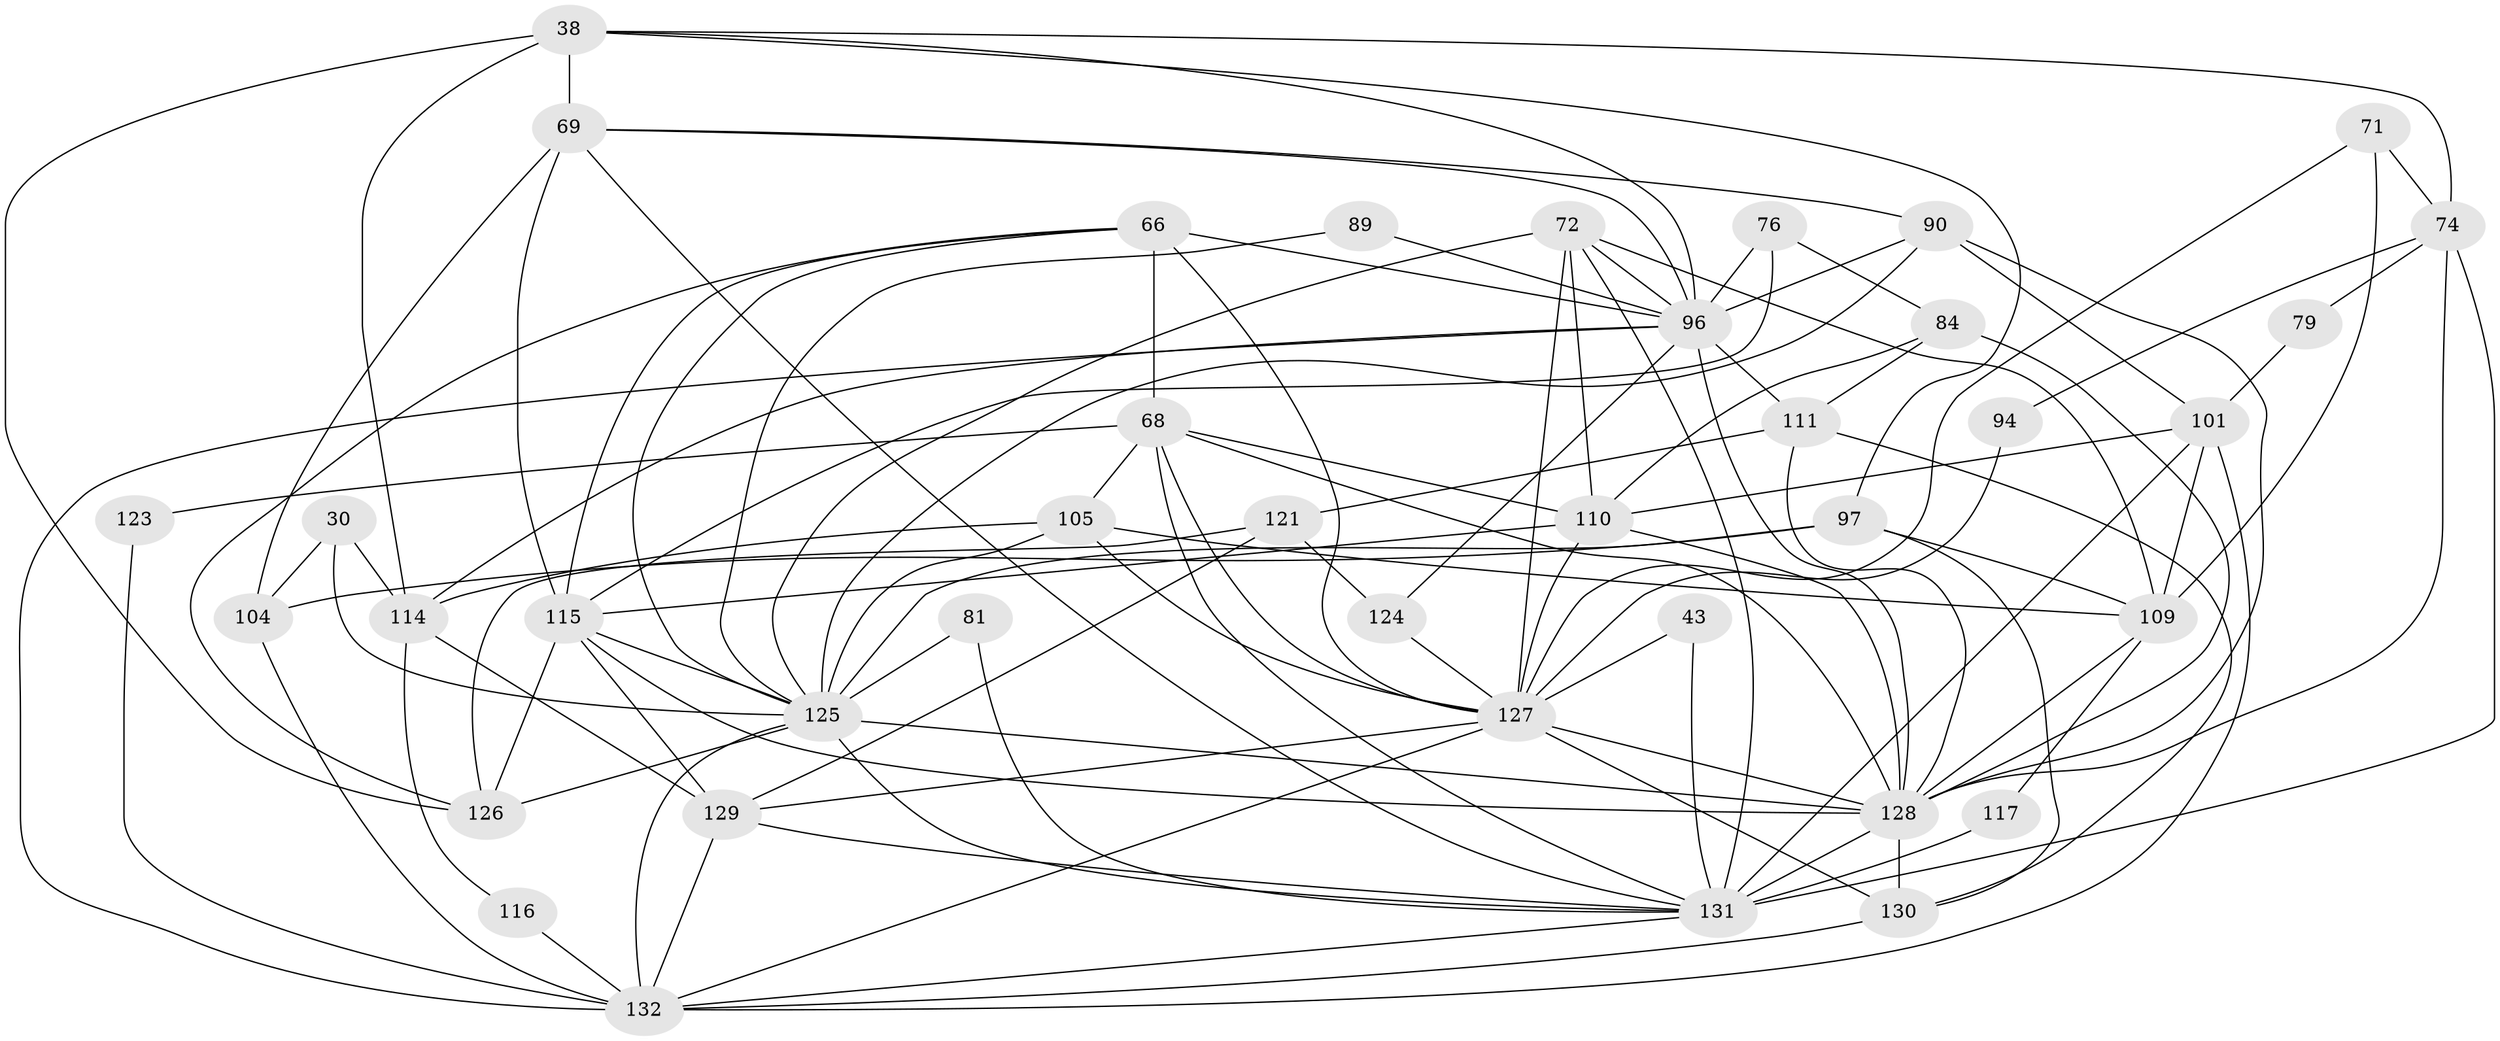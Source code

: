 // original degree distribution, {5: 0.18181818181818182, 4: 0.23484848484848486, 2: 0.14393939393939395, 3: 0.2803030303030303, 9: 0.007575757575757576, 6: 0.12878787878787878, 10: 0.007575757575757576, 7: 0.015151515151515152}
// Generated by graph-tools (version 1.1) at 2025/52/03/04/25 21:52:51]
// undirected, 39 vertices, 110 edges
graph export_dot {
graph [start="1"]
  node [color=gray90,style=filled];
  30;
  38 [super="+22"];
  43;
  66 [super="+18+34+52"];
  68 [super="+6+7+48+55"];
  69 [super="+42"];
  71;
  72 [super="+32+70"];
  74 [super="+23"];
  76;
  79;
  81;
  84;
  89;
  90;
  94;
  96 [super="+24+83+44+63"];
  97 [super="+60"];
  101 [super="+19"];
  104;
  105 [super="+5"];
  109 [super="+85"];
  110 [super="+99"];
  111 [super="+91"];
  114 [super="+41+108"];
  115 [super="+25+78"];
  116;
  117 [super="+10"];
  121;
  123;
  124;
  125 [super="+3+40+16+112+118+120"];
  126 [super="+95+35"];
  127 [super="+88+67"];
  128 [super="+58+119+113"];
  129 [super="+13+53+87"];
  130 [super="+59"];
  131 [super="+82+122"];
  132 [super="+65+106+107"];
  30 -- 104;
  30 -- 114;
  30 -- 125;
  38 -- 69;
  38 -- 97;
  38 -- 74;
  38 -- 96;
  38 -- 126 [weight=2];
  38 -- 114;
  43 -- 127;
  43 -- 131;
  66 -- 68 [weight=3];
  66 -- 115 [weight=2];
  66 -- 96;
  66 -- 127 [weight=2];
  66 -- 125 [weight=2];
  66 -- 126;
  68 -- 105;
  68 -- 123 [weight=2];
  68 -- 127;
  68 -- 128 [weight=4];
  68 -- 131 [weight=5];
  68 -- 110;
  69 -- 96;
  69 -- 115 [weight=2];
  69 -- 90;
  69 -- 104;
  69 -- 131 [weight=2];
  71 -- 127;
  71 -- 74;
  71 -- 109;
  72 -- 131 [weight=3];
  72 -- 96;
  72 -- 127 [weight=2];
  72 -- 110 [weight=2];
  72 -- 125;
  72 -- 109 [weight=2];
  74 -- 79;
  74 -- 94;
  74 -- 128 [weight=2];
  74 -- 131 [weight=2];
  76 -- 115;
  76 -- 84;
  76 -- 96;
  79 -- 101;
  81 -- 131;
  81 -- 125;
  84 -- 111 [weight=2];
  84 -- 110;
  84 -- 128;
  89 -- 96;
  89 -- 125;
  90 -- 96;
  90 -- 101 [weight=2];
  90 -- 128;
  90 -- 125;
  94 -- 127;
  96 -- 111 [weight=3];
  96 -- 132 [weight=3];
  96 -- 114 [weight=4];
  96 -- 124;
  96 -- 128 [weight=2];
  97 -- 104;
  97 -- 130;
  97 -- 125;
  97 -- 109 [weight=2];
  101 -- 110 [weight=2];
  101 -- 131 [weight=2];
  101 -- 132;
  101 -- 109;
  104 -- 132 [weight=2];
  105 -- 114;
  105 -- 125;
  105 -- 127;
  105 -- 109;
  109 -- 128 [weight=2];
  109 -- 117;
  110 -- 115 [weight=2];
  110 -- 127 [weight=2];
  110 -- 128;
  111 -- 121;
  111 -- 128 [weight=2];
  111 -- 130 [weight=2];
  114 -- 129;
  114 -- 116;
  115 -- 129 [weight=2];
  115 -- 126;
  115 -- 128;
  115 -- 125;
  116 -- 132;
  117 -- 131 [weight=4];
  121 -- 129 [weight=2];
  121 -- 124;
  121 -- 126;
  123 -- 132;
  124 -- 127;
  125 -- 131;
  125 -- 126 [weight=2];
  125 -- 128 [weight=6];
  125 -- 132;
  127 -- 130 [weight=2];
  127 -- 128 [weight=3];
  127 -- 129;
  127 -- 132;
  128 -- 130;
  128 -- 131 [weight=3];
  129 -- 131;
  129 -- 132 [weight=2];
  130 -- 132;
  131 -- 132 [weight=2];
}
